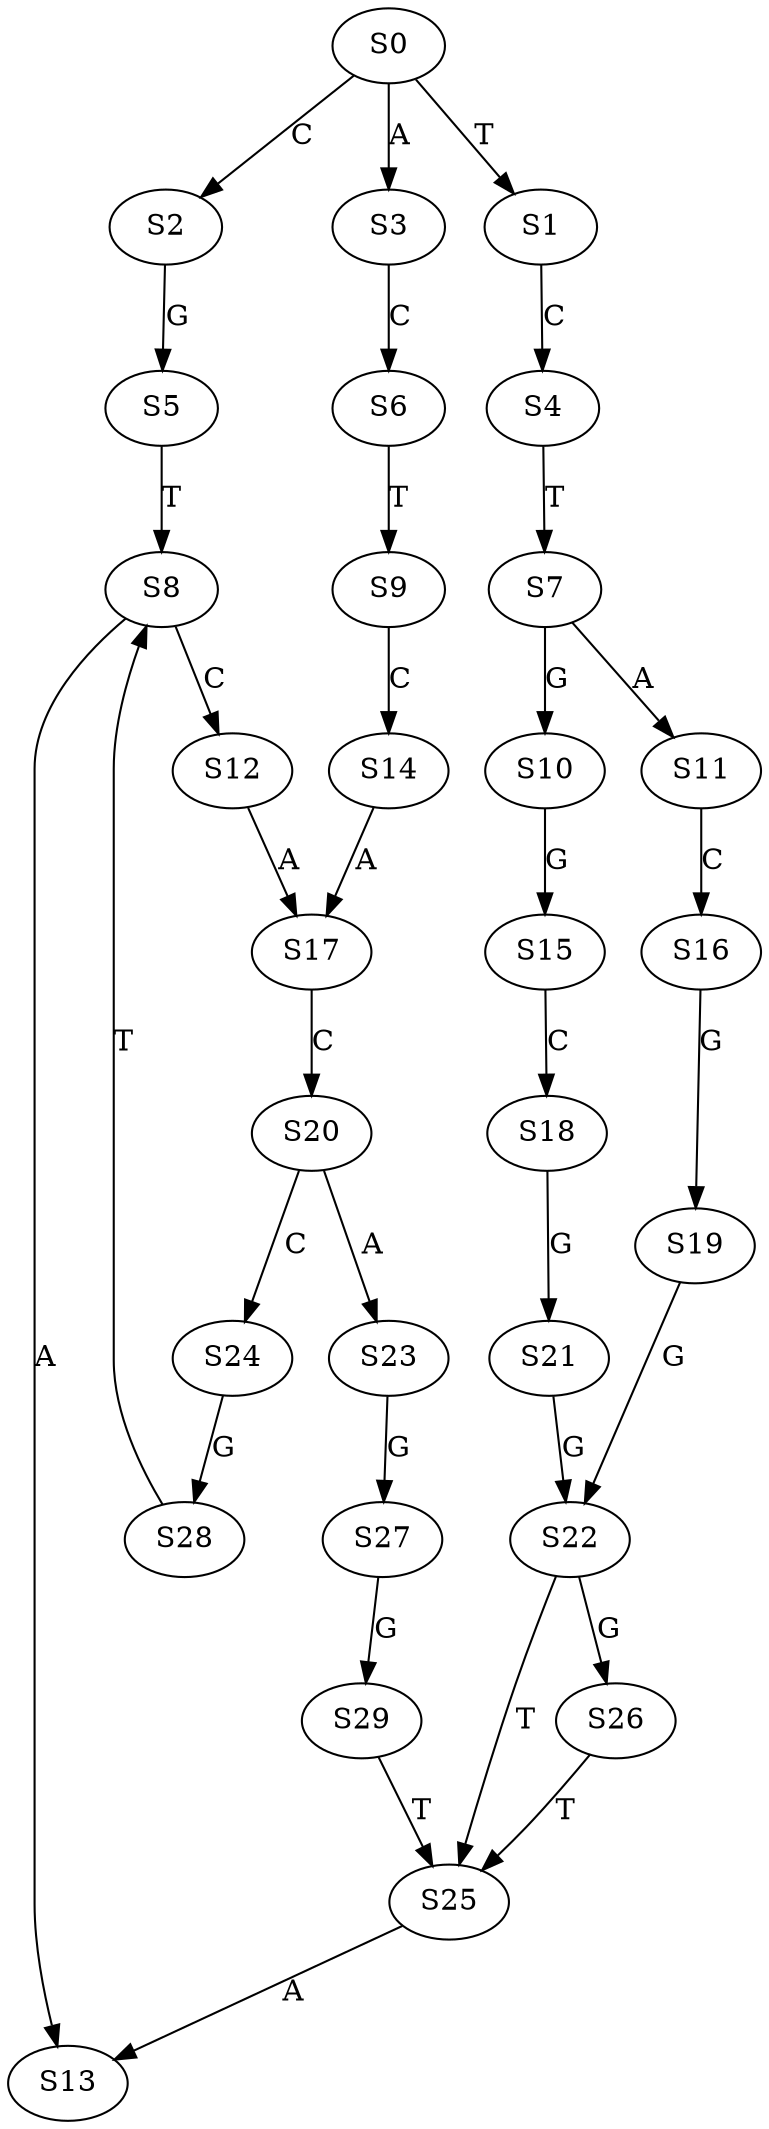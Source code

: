 strict digraph  {
	S0 -> S1 [ label = T ];
	S0 -> S2 [ label = C ];
	S0 -> S3 [ label = A ];
	S1 -> S4 [ label = C ];
	S2 -> S5 [ label = G ];
	S3 -> S6 [ label = C ];
	S4 -> S7 [ label = T ];
	S5 -> S8 [ label = T ];
	S6 -> S9 [ label = T ];
	S7 -> S10 [ label = G ];
	S7 -> S11 [ label = A ];
	S8 -> S12 [ label = C ];
	S8 -> S13 [ label = A ];
	S9 -> S14 [ label = C ];
	S10 -> S15 [ label = G ];
	S11 -> S16 [ label = C ];
	S12 -> S17 [ label = A ];
	S14 -> S17 [ label = A ];
	S15 -> S18 [ label = C ];
	S16 -> S19 [ label = G ];
	S17 -> S20 [ label = C ];
	S18 -> S21 [ label = G ];
	S19 -> S22 [ label = G ];
	S20 -> S23 [ label = A ];
	S20 -> S24 [ label = C ];
	S21 -> S22 [ label = G ];
	S22 -> S25 [ label = T ];
	S22 -> S26 [ label = G ];
	S23 -> S27 [ label = G ];
	S24 -> S28 [ label = G ];
	S25 -> S13 [ label = A ];
	S26 -> S25 [ label = T ];
	S27 -> S29 [ label = G ];
	S28 -> S8 [ label = T ];
	S29 -> S25 [ label = T ];
}
